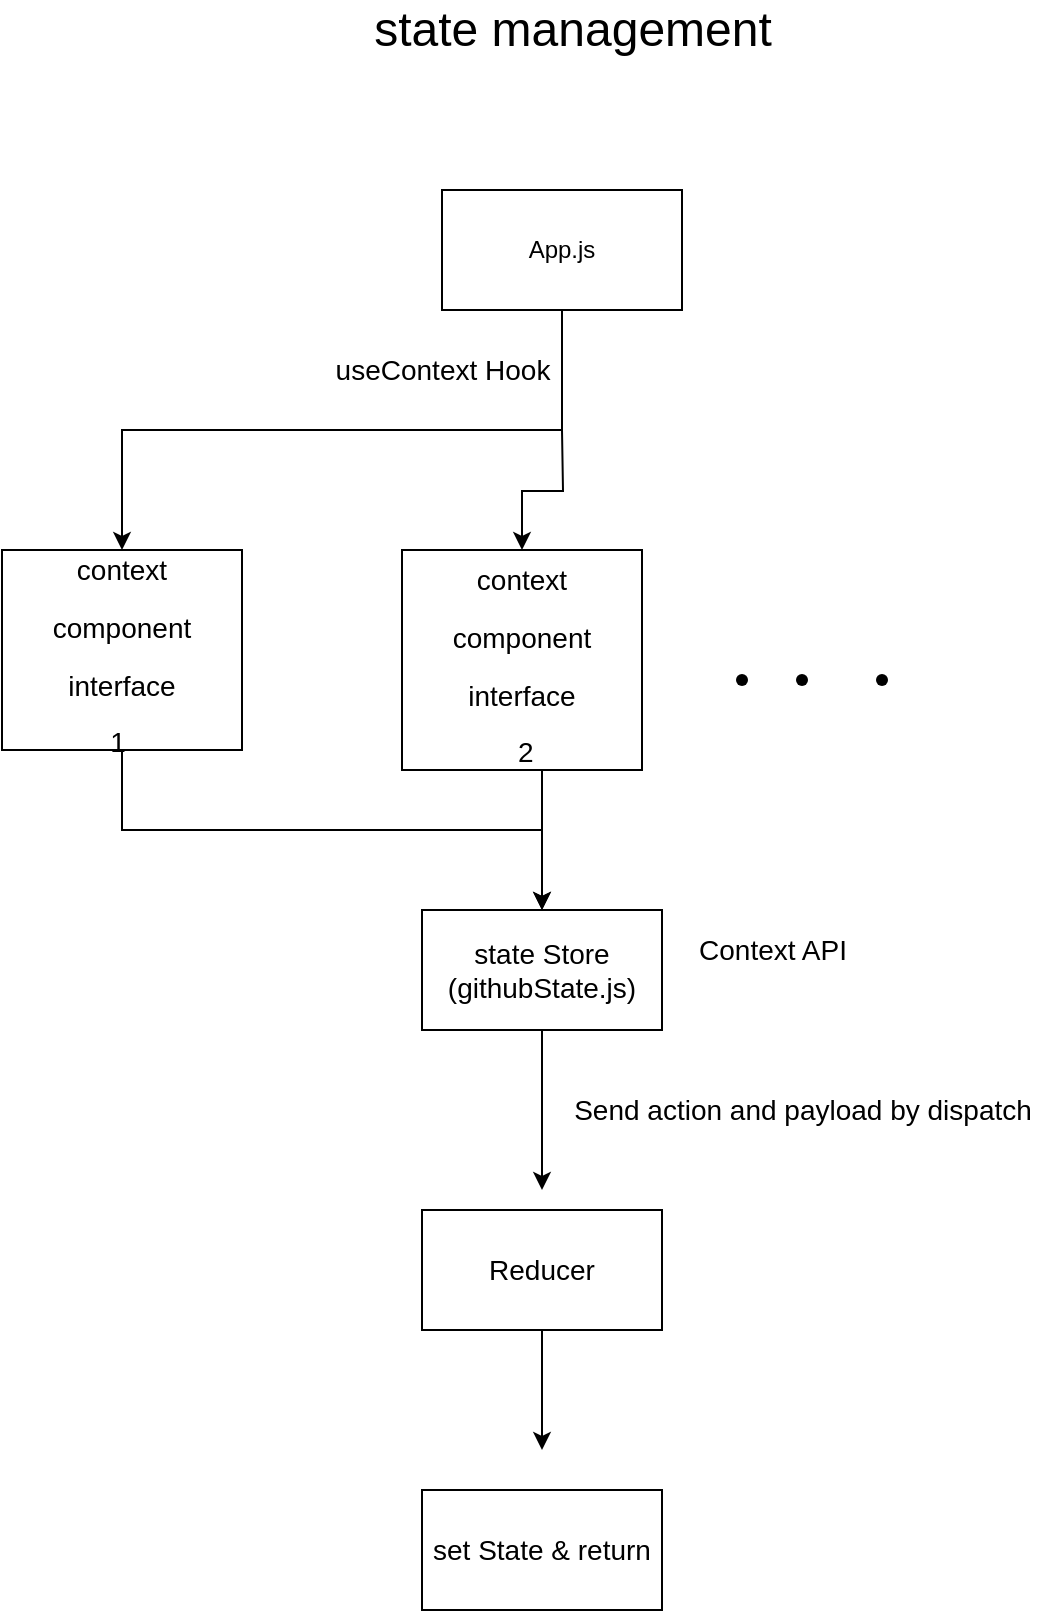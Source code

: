 <mxfile version="17.4.5" type="device"><diagram id="43TDMd-mlUJqKfJb9R78" name="Page-1"><mxGraphModel dx="1422" dy="762" grid="1" gridSize="10" guides="1" tooltips="1" connect="1" arrows="1" fold="1" page="1" pageScale="1" pageWidth="827" pageHeight="1169" math="0" shadow="0"><root><mxCell id="0"/><mxCell id="1" parent="0"/><mxCell id="hawn_8k3e0p7XAAoSob8-3" style="edgeStyle=orthogonalEdgeStyle;rounded=0;orthogonalLoop=1;jettySize=auto;html=1;exitX=0.5;exitY=1;exitDx=0;exitDy=0;fontSize=24;" edge="1" parent="1" source="hawn_8k3e0p7XAAoSob8-1" target="hawn_8k3e0p7XAAoSob8-4"><mxGeometry relative="1" as="geometry"><mxPoint x="170" y="370" as="targetPoint"/></mxGeometry></mxCell><mxCell id="hawn_8k3e0p7XAAoSob8-1" value="App.js" style="rounded=0;whiteSpace=wrap;html=1;" vertex="1" parent="1"><mxGeometry x="330" y="180" width="120" height="60" as="geometry"/></mxCell><mxCell id="hawn_8k3e0p7XAAoSob8-2" value="&lt;font style=&quot;font-size: 24px&quot;&gt;state management&lt;/font&gt;" style="text;html=1;align=center;verticalAlign=middle;resizable=0;points=[];autosize=1;strokeColor=none;fillColor=none;" vertex="1" parent="1"><mxGeometry x="290" y="90" width="210" height="20" as="geometry"/></mxCell><mxCell id="hawn_8k3e0p7XAAoSob8-14" style="edgeStyle=orthogonalEdgeStyle;rounded=0;orthogonalLoop=1;jettySize=auto;html=1;exitX=0.5;exitY=1;exitDx=0;exitDy=0;fontSize=14;" edge="1" parent="1" source="hawn_8k3e0p7XAAoSob8-4" target="hawn_8k3e0p7XAAoSob8-11"><mxGeometry relative="1" as="geometry"/></mxCell><mxCell id="hawn_8k3e0p7XAAoSob8-4" value="&lt;font style=&quot;font-size: 14px&quot;&gt;context component interface&lt;br&gt;1&amp;nbsp;&lt;/font&gt;" style="whiteSpace=wrap;html=1;fontSize=24;" vertex="1" parent="1"><mxGeometry x="110" y="360" width="120" height="100" as="geometry"/></mxCell><mxCell id="hawn_8k3e0p7XAAoSob8-5" value="useContext Hook" style="text;html=1;align=center;verticalAlign=middle;resizable=0;points=[];autosize=1;strokeColor=none;fillColor=none;fontSize=14;" vertex="1" parent="1"><mxGeometry x="270" y="260" width="120" height="20" as="geometry"/></mxCell><mxCell id="hawn_8k3e0p7XAAoSob8-7" style="edgeStyle=orthogonalEdgeStyle;rounded=0;orthogonalLoop=1;jettySize=auto;html=1;fontSize=14;entryX=0.5;entryY=0;entryDx=0;entryDy=0;" edge="1" parent="1" target="hawn_8k3e0p7XAAoSob8-6"><mxGeometry relative="1" as="geometry"><mxPoint x="390" y="300" as="sourcePoint"/></mxGeometry></mxCell><mxCell id="hawn_8k3e0p7XAAoSob8-12" style="edgeStyle=orthogonalEdgeStyle;rounded=0;orthogonalLoop=1;jettySize=auto;html=1;exitX=0.5;exitY=1;exitDx=0;exitDy=0;entryX=0.5;entryY=0;entryDx=0;entryDy=0;fontSize=14;" edge="1" parent="1" source="hawn_8k3e0p7XAAoSob8-6" target="hawn_8k3e0p7XAAoSob8-11"><mxGeometry relative="1" as="geometry"><Array as="points"><mxPoint x="380" y="460"/></Array></mxGeometry></mxCell><mxCell id="hawn_8k3e0p7XAAoSob8-6" value="&lt;font style=&quot;font-size: 14px&quot;&gt;context component interface&lt;br&gt;&amp;nbsp;2&lt;/font&gt;" style="whiteSpace=wrap;html=1;fontSize=24;" vertex="1" parent="1"><mxGeometry x="310" y="360" width="120" height="110" as="geometry"/></mxCell><mxCell id="hawn_8k3e0p7XAAoSob8-8" value="" style="shape=waypoint;sketch=0;size=6;pointerEvents=1;points=[];fillColor=none;resizable=0;rotatable=0;perimeter=centerPerimeter;snapToPoint=1;fontSize=14;" vertex="1" parent="1"><mxGeometry x="460" y="405" width="40" height="40" as="geometry"/></mxCell><mxCell id="hawn_8k3e0p7XAAoSob8-9" value="" style="shape=waypoint;sketch=0;size=6;pointerEvents=1;points=[];fillColor=none;resizable=0;rotatable=0;perimeter=centerPerimeter;snapToPoint=1;fontSize=14;" vertex="1" parent="1"><mxGeometry x="490" y="405" width="40" height="40" as="geometry"/></mxCell><mxCell id="hawn_8k3e0p7XAAoSob8-10" value="" style="shape=waypoint;sketch=0;size=6;pointerEvents=1;points=[];fillColor=none;resizable=0;rotatable=0;perimeter=centerPerimeter;snapToPoint=1;fontSize=14;" vertex="1" parent="1"><mxGeometry x="530" y="405" width="40" height="40" as="geometry"/></mxCell><mxCell id="hawn_8k3e0p7XAAoSob8-15" style="edgeStyle=orthogonalEdgeStyle;rounded=0;orthogonalLoop=1;jettySize=auto;html=1;exitX=0.5;exitY=1;exitDx=0;exitDy=0;fontSize=14;" edge="1" parent="1" source="hawn_8k3e0p7XAAoSob8-11"><mxGeometry relative="1" as="geometry"><mxPoint x="380" y="680" as="targetPoint"/></mxGeometry></mxCell><mxCell id="hawn_8k3e0p7XAAoSob8-11" value="state Store&lt;br&gt;(githubState.js)" style="rounded=0;whiteSpace=wrap;html=1;fontSize=14;" vertex="1" parent="1"><mxGeometry x="320" y="540" width="120" height="60" as="geometry"/></mxCell><mxCell id="hawn_8k3e0p7XAAoSob8-19" style="edgeStyle=orthogonalEdgeStyle;rounded=0;orthogonalLoop=1;jettySize=auto;html=1;exitX=0.5;exitY=1;exitDx=0;exitDy=0;fontSize=14;" edge="1" parent="1" source="hawn_8k3e0p7XAAoSob8-16"><mxGeometry relative="1" as="geometry"><mxPoint x="380" y="810" as="targetPoint"/></mxGeometry></mxCell><mxCell id="hawn_8k3e0p7XAAoSob8-16" value="Reducer&lt;br&gt;" style="rounded=0;whiteSpace=wrap;html=1;fontSize=14;" vertex="1" parent="1"><mxGeometry x="320" y="690" width="120" height="60" as="geometry"/></mxCell><mxCell id="hawn_8k3e0p7XAAoSob8-17" value="Send action and payload by dispatch" style="text;html=1;align=center;verticalAlign=middle;resizable=0;points=[];autosize=1;strokeColor=none;fillColor=none;fontSize=14;" vertex="1" parent="1"><mxGeometry x="390" y="630" width="240" height="20" as="geometry"/></mxCell><mxCell id="hawn_8k3e0p7XAAoSob8-18" value="Context API" style="text;html=1;align=center;verticalAlign=middle;resizable=0;points=[];autosize=1;strokeColor=none;fillColor=none;fontSize=14;" vertex="1" parent="1"><mxGeometry x="450" y="550" width="90" height="20" as="geometry"/></mxCell><mxCell id="hawn_8k3e0p7XAAoSob8-20" value="set State &amp;amp; return" style="rounded=0;whiteSpace=wrap;html=1;fontSize=14;" vertex="1" parent="1"><mxGeometry x="320" y="830" width="120" height="60" as="geometry"/></mxCell></root></mxGraphModel></diagram></mxfile>